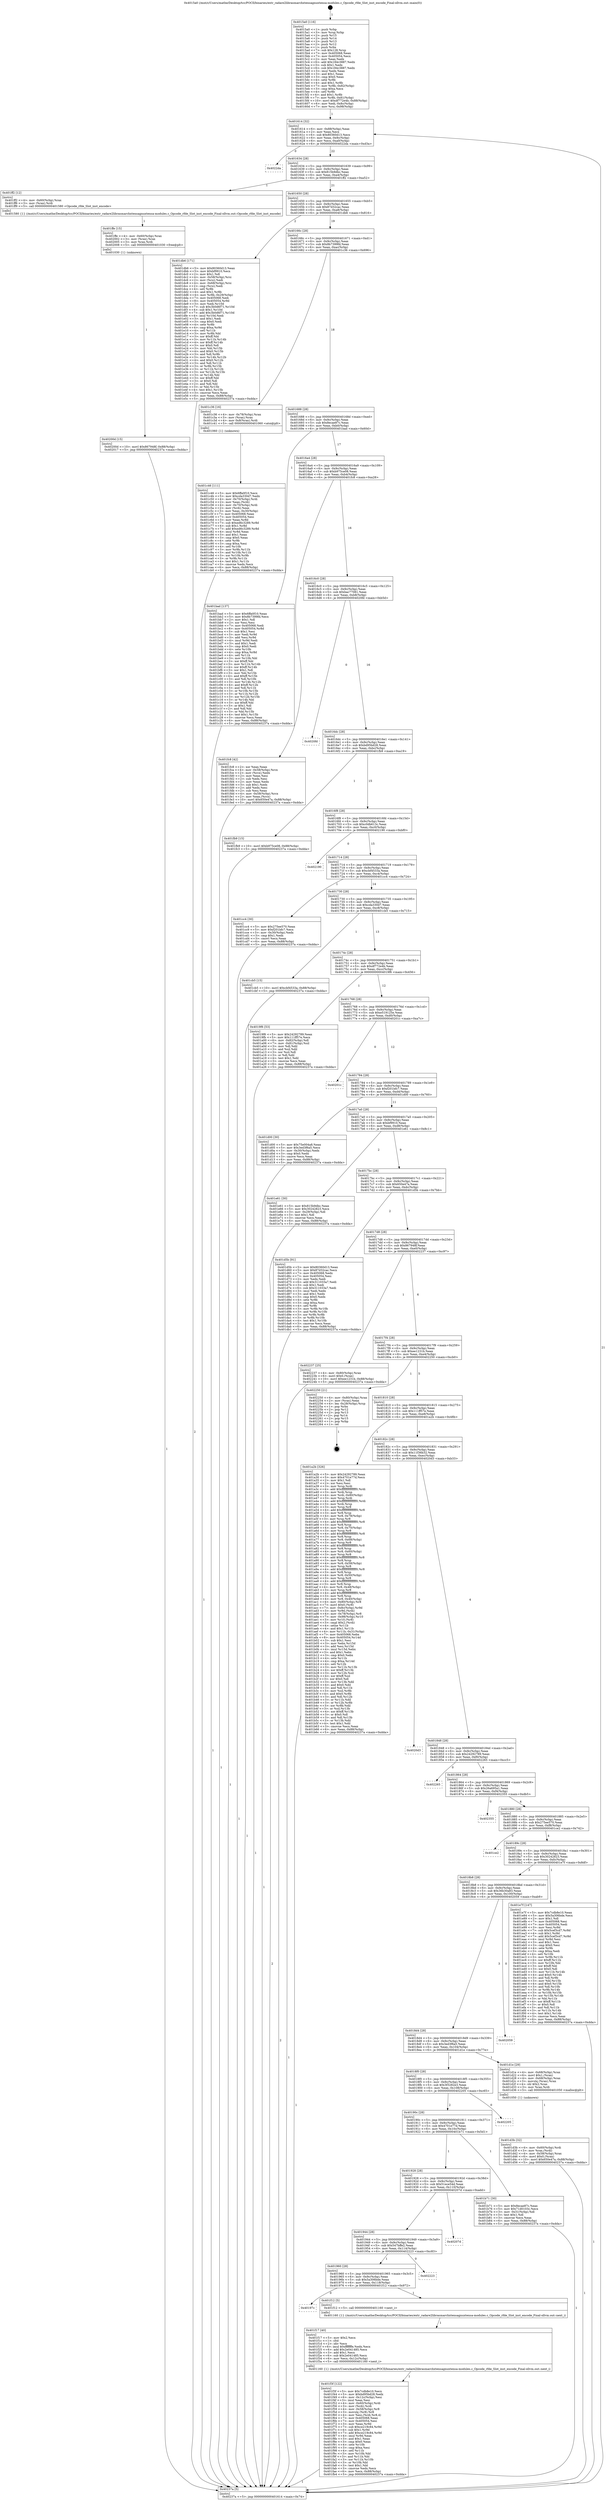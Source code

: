 digraph "0x4015a0" {
  label = "0x4015a0 (/mnt/c/Users/mathe/Desktop/tcc/POCII/binaries/extr_radare2librasmarchxtensagnuxtensa-modules.c_Opcode_rfde_Slot_inst_encode_Final-ollvm.out::main(0))"
  labelloc = "t"
  node[shape=record]

  Entry [label="",width=0.3,height=0.3,shape=circle,fillcolor=black,style=filled]
  "0x401614" [label="{
     0x401614 [32]\l
     | [instrs]\l
     &nbsp;&nbsp;0x401614 \<+6\>: mov -0x88(%rbp),%eax\l
     &nbsp;&nbsp;0x40161a \<+2\>: mov %eax,%ecx\l
     &nbsp;&nbsp;0x40161c \<+6\>: sub $0x80360d13,%ecx\l
     &nbsp;&nbsp;0x401622 \<+6\>: mov %eax,-0x9c(%rbp)\l
     &nbsp;&nbsp;0x401628 \<+6\>: mov %ecx,-0xa0(%rbp)\l
     &nbsp;&nbsp;0x40162e \<+6\>: je 00000000004022da \<main+0xd3a\>\l
  }"]
  "0x4022da" [label="{
     0x4022da\l
  }", style=dashed]
  "0x401634" [label="{
     0x401634 [28]\l
     | [instrs]\l
     &nbsp;&nbsp;0x401634 \<+5\>: jmp 0000000000401639 \<main+0x99\>\l
     &nbsp;&nbsp;0x401639 \<+6\>: mov -0x9c(%rbp),%eax\l
     &nbsp;&nbsp;0x40163f \<+5\>: sub $0x815b9dbc,%eax\l
     &nbsp;&nbsp;0x401644 \<+6\>: mov %eax,-0xa4(%rbp)\l
     &nbsp;&nbsp;0x40164a \<+6\>: je 0000000000401ff2 \<main+0xa52\>\l
  }"]
  Exit [label="",width=0.3,height=0.3,shape=circle,fillcolor=black,style=filled,peripheries=2]
  "0x401ff2" [label="{
     0x401ff2 [12]\l
     | [instrs]\l
     &nbsp;&nbsp;0x401ff2 \<+4\>: mov -0x60(%rbp),%rax\l
     &nbsp;&nbsp;0x401ff6 \<+3\>: mov (%rax),%rdi\l
     &nbsp;&nbsp;0x401ff9 \<+5\>: call 0000000000401580 \<Opcode_rfde_Slot_inst_encode\>\l
     | [calls]\l
     &nbsp;&nbsp;0x401580 \{1\} (/mnt/c/Users/mathe/Desktop/tcc/POCII/binaries/extr_radare2librasmarchxtensagnuxtensa-modules.c_Opcode_rfde_Slot_inst_encode_Final-ollvm.out::Opcode_rfde_Slot_inst_encode)\l
  }"]
  "0x401650" [label="{
     0x401650 [28]\l
     | [instrs]\l
     &nbsp;&nbsp;0x401650 \<+5\>: jmp 0000000000401655 \<main+0xb5\>\l
     &nbsp;&nbsp;0x401655 \<+6\>: mov -0x9c(%rbp),%eax\l
     &nbsp;&nbsp;0x40165b \<+5\>: sub $0x87d32cac,%eax\l
     &nbsp;&nbsp;0x401660 \<+6\>: mov %eax,-0xa8(%rbp)\l
     &nbsp;&nbsp;0x401666 \<+6\>: je 0000000000401db6 \<main+0x816\>\l
  }"]
  "0x40200d" [label="{
     0x40200d [15]\l
     | [instrs]\l
     &nbsp;&nbsp;0x40200d \<+10\>: movl $0x867948f,-0x88(%rbp)\l
     &nbsp;&nbsp;0x402017 \<+5\>: jmp 000000000040237a \<main+0xdda\>\l
  }"]
  "0x401db6" [label="{
     0x401db6 [171]\l
     | [instrs]\l
     &nbsp;&nbsp;0x401db6 \<+5\>: mov $0x80360d13,%eax\l
     &nbsp;&nbsp;0x401dbb \<+5\>: mov $0xbf9910,%ecx\l
     &nbsp;&nbsp;0x401dc0 \<+2\>: mov $0x1,%dl\l
     &nbsp;&nbsp;0x401dc2 \<+4\>: mov -0x58(%rbp),%rsi\l
     &nbsp;&nbsp;0x401dc6 \<+2\>: mov (%rsi),%edi\l
     &nbsp;&nbsp;0x401dc8 \<+4\>: mov -0x68(%rbp),%rsi\l
     &nbsp;&nbsp;0x401dcc \<+2\>: cmp (%rsi),%edi\l
     &nbsp;&nbsp;0x401dce \<+4\>: setl %r8b\l
     &nbsp;&nbsp;0x401dd2 \<+4\>: and $0x1,%r8b\l
     &nbsp;&nbsp;0x401dd6 \<+4\>: mov %r8b,-0x29(%rbp)\l
     &nbsp;&nbsp;0x401dda \<+7\>: mov 0x405068,%edi\l
     &nbsp;&nbsp;0x401de1 \<+8\>: mov 0x405054,%r9d\l
     &nbsp;&nbsp;0x401de9 \<+3\>: mov %edi,%r10d\l
     &nbsp;&nbsp;0x401dec \<+7\>: sub $0x3b0d6f71,%r10d\l
     &nbsp;&nbsp;0x401df3 \<+4\>: sub $0x1,%r10d\l
     &nbsp;&nbsp;0x401df7 \<+7\>: add $0x3b0d6f71,%r10d\l
     &nbsp;&nbsp;0x401dfe \<+4\>: imul %r10d,%edi\l
     &nbsp;&nbsp;0x401e02 \<+3\>: and $0x1,%edi\l
     &nbsp;&nbsp;0x401e05 \<+3\>: cmp $0x0,%edi\l
     &nbsp;&nbsp;0x401e08 \<+4\>: sete %r8b\l
     &nbsp;&nbsp;0x401e0c \<+4\>: cmp $0xa,%r9d\l
     &nbsp;&nbsp;0x401e10 \<+4\>: setl %r11b\l
     &nbsp;&nbsp;0x401e14 \<+3\>: mov %r8b,%bl\l
     &nbsp;&nbsp;0x401e17 \<+3\>: xor $0xff,%bl\l
     &nbsp;&nbsp;0x401e1a \<+3\>: mov %r11b,%r14b\l
     &nbsp;&nbsp;0x401e1d \<+4\>: xor $0xff,%r14b\l
     &nbsp;&nbsp;0x401e21 \<+3\>: xor $0x0,%dl\l
     &nbsp;&nbsp;0x401e24 \<+3\>: mov %bl,%r15b\l
     &nbsp;&nbsp;0x401e27 \<+4\>: and $0x0,%r15b\l
     &nbsp;&nbsp;0x401e2b \<+3\>: and %dl,%r8b\l
     &nbsp;&nbsp;0x401e2e \<+3\>: mov %r14b,%r12b\l
     &nbsp;&nbsp;0x401e31 \<+4\>: and $0x0,%r12b\l
     &nbsp;&nbsp;0x401e35 \<+3\>: and %dl,%r11b\l
     &nbsp;&nbsp;0x401e38 \<+3\>: or %r8b,%r15b\l
     &nbsp;&nbsp;0x401e3b \<+3\>: or %r11b,%r12b\l
     &nbsp;&nbsp;0x401e3e \<+3\>: xor %r12b,%r15b\l
     &nbsp;&nbsp;0x401e41 \<+3\>: or %r14b,%bl\l
     &nbsp;&nbsp;0x401e44 \<+3\>: xor $0xff,%bl\l
     &nbsp;&nbsp;0x401e47 \<+3\>: or $0x0,%dl\l
     &nbsp;&nbsp;0x401e4a \<+2\>: and %dl,%bl\l
     &nbsp;&nbsp;0x401e4c \<+3\>: or %bl,%r15b\l
     &nbsp;&nbsp;0x401e4f \<+4\>: test $0x1,%r15b\l
     &nbsp;&nbsp;0x401e53 \<+3\>: cmovne %ecx,%eax\l
     &nbsp;&nbsp;0x401e56 \<+6\>: mov %eax,-0x88(%rbp)\l
     &nbsp;&nbsp;0x401e5c \<+5\>: jmp 000000000040237a \<main+0xdda\>\l
  }"]
  "0x40166c" [label="{
     0x40166c [28]\l
     | [instrs]\l
     &nbsp;&nbsp;0x40166c \<+5\>: jmp 0000000000401671 \<main+0xd1\>\l
     &nbsp;&nbsp;0x401671 \<+6\>: mov -0x9c(%rbp),%eax\l
     &nbsp;&nbsp;0x401677 \<+5\>: sub $0x8b7399fd,%eax\l
     &nbsp;&nbsp;0x40167c \<+6\>: mov %eax,-0xac(%rbp)\l
     &nbsp;&nbsp;0x401682 \<+6\>: je 0000000000401c36 \<main+0x696\>\l
  }"]
  "0x401ffe" [label="{
     0x401ffe [15]\l
     | [instrs]\l
     &nbsp;&nbsp;0x401ffe \<+4\>: mov -0x60(%rbp),%rax\l
     &nbsp;&nbsp;0x402002 \<+3\>: mov (%rax),%rax\l
     &nbsp;&nbsp;0x402005 \<+3\>: mov %rax,%rdi\l
     &nbsp;&nbsp;0x402008 \<+5\>: call 0000000000401030 \<free@plt\>\l
     | [calls]\l
     &nbsp;&nbsp;0x401030 \{1\} (unknown)\l
  }"]
  "0x401c36" [label="{
     0x401c36 [16]\l
     | [instrs]\l
     &nbsp;&nbsp;0x401c36 \<+4\>: mov -0x78(%rbp),%rax\l
     &nbsp;&nbsp;0x401c3a \<+3\>: mov (%rax),%rax\l
     &nbsp;&nbsp;0x401c3d \<+4\>: mov 0x8(%rax),%rdi\l
     &nbsp;&nbsp;0x401c41 \<+5\>: call 0000000000401060 \<atoi@plt\>\l
     | [calls]\l
     &nbsp;&nbsp;0x401060 \{1\} (unknown)\l
  }"]
  "0x401688" [label="{
     0x401688 [28]\l
     | [instrs]\l
     &nbsp;&nbsp;0x401688 \<+5\>: jmp 000000000040168d \<main+0xed\>\l
     &nbsp;&nbsp;0x40168d \<+6\>: mov -0x9c(%rbp),%eax\l
     &nbsp;&nbsp;0x401693 \<+5\>: sub $0x8ecae87c,%eax\l
     &nbsp;&nbsp;0x401698 \<+6\>: mov %eax,-0xb0(%rbp)\l
     &nbsp;&nbsp;0x40169e \<+6\>: je 0000000000401bad \<main+0x60d\>\l
  }"]
  "0x401f3f" [label="{
     0x401f3f [122]\l
     | [instrs]\l
     &nbsp;&nbsp;0x401f3f \<+5\>: mov $0x7cdb8e10,%ecx\l
     &nbsp;&nbsp;0x401f44 \<+5\>: mov $0xbd95bd28,%edx\l
     &nbsp;&nbsp;0x401f49 \<+6\>: mov -0x12c(%rbp),%esi\l
     &nbsp;&nbsp;0x401f4f \<+3\>: imul %eax,%esi\l
     &nbsp;&nbsp;0x401f52 \<+4\>: mov -0x60(%rbp),%rdi\l
     &nbsp;&nbsp;0x401f56 \<+3\>: mov (%rdi),%rdi\l
     &nbsp;&nbsp;0x401f59 \<+4\>: mov -0x58(%rbp),%r8\l
     &nbsp;&nbsp;0x401f5d \<+3\>: movslq (%r8),%r8\l
     &nbsp;&nbsp;0x401f60 \<+4\>: mov %esi,(%rdi,%r8,4)\l
     &nbsp;&nbsp;0x401f64 \<+7\>: mov 0x405068,%eax\l
     &nbsp;&nbsp;0x401f6b \<+7\>: mov 0x405054,%esi\l
     &nbsp;&nbsp;0x401f72 \<+3\>: mov %eax,%r9d\l
     &nbsp;&nbsp;0x401f75 \<+7\>: sub $0xce219c84,%r9d\l
     &nbsp;&nbsp;0x401f7c \<+4\>: sub $0x1,%r9d\l
     &nbsp;&nbsp;0x401f80 \<+7\>: add $0xce219c84,%r9d\l
     &nbsp;&nbsp;0x401f87 \<+4\>: imul %r9d,%eax\l
     &nbsp;&nbsp;0x401f8b \<+3\>: and $0x1,%eax\l
     &nbsp;&nbsp;0x401f8e \<+3\>: cmp $0x0,%eax\l
     &nbsp;&nbsp;0x401f91 \<+4\>: sete %r10b\l
     &nbsp;&nbsp;0x401f95 \<+3\>: cmp $0xa,%esi\l
     &nbsp;&nbsp;0x401f98 \<+4\>: setl %r11b\l
     &nbsp;&nbsp;0x401f9c \<+3\>: mov %r10b,%bl\l
     &nbsp;&nbsp;0x401f9f \<+3\>: and %r11b,%bl\l
     &nbsp;&nbsp;0x401fa2 \<+3\>: xor %r11b,%r10b\l
     &nbsp;&nbsp;0x401fa5 \<+3\>: or %r10b,%bl\l
     &nbsp;&nbsp;0x401fa8 \<+3\>: test $0x1,%bl\l
     &nbsp;&nbsp;0x401fab \<+3\>: cmovne %edx,%ecx\l
     &nbsp;&nbsp;0x401fae \<+6\>: mov %ecx,-0x88(%rbp)\l
     &nbsp;&nbsp;0x401fb4 \<+5\>: jmp 000000000040237a \<main+0xdda\>\l
  }"]
  "0x401bad" [label="{
     0x401bad [137]\l
     | [instrs]\l
     &nbsp;&nbsp;0x401bad \<+5\>: mov $0x6ffa0f10,%eax\l
     &nbsp;&nbsp;0x401bb2 \<+5\>: mov $0x8b7399fd,%ecx\l
     &nbsp;&nbsp;0x401bb7 \<+2\>: mov $0x1,%dl\l
     &nbsp;&nbsp;0x401bb9 \<+2\>: xor %esi,%esi\l
     &nbsp;&nbsp;0x401bbb \<+7\>: mov 0x405068,%edi\l
     &nbsp;&nbsp;0x401bc2 \<+8\>: mov 0x405054,%r8d\l
     &nbsp;&nbsp;0x401bca \<+3\>: sub $0x1,%esi\l
     &nbsp;&nbsp;0x401bcd \<+3\>: mov %edi,%r9d\l
     &nbsp;&nbsp;0x401bd0 \<+3\>: add %esi,%r9d\l
     &nbsp;&nbsp;0x401bd3 \<+4\>: imul %r9d,%edi\l
     &nbsp;&nbsp;0x401bd7 \<+3\>: and $0x1,%edi\l
     &nbsp;&nbsp;0x401bda \<+3\>: cmp $0x0,%edi\l
     &nbsp;&nbsp;0x401bdd \<+4\>: sete %r10b\l
     &nbsp;&nbsp;0x401be1 \<+4\>: cmp $0xa,%r8d\l
     &nbsp;&nbsp;0x401be5 \<+4\>: setl %r11b\l
     &nbsp;&nbsp;0x401be9 \<+3\>: mov %r10b,%bl\l
     &nbsp;&nbsp;0x401bec \<+3\>: xor $0xff,%bl\l
     &nbsp;&nbsp;0x401bef \<+3\>: mov %r11b,%r14b\l
     &nbsp;&nbsp;0x401bf2 \<+4\>: xor $0xff,%r14b\l
     &nbsp;&nbsp;0x401bf6 \<+3\>: xor $0x1,%dl\l
     &nbsp;&nbsp;0x401bf9 \<+3\>: mov %bl,%r15b\l
     &nbsp;&nbsp;0x401bfc \<+4\>: and $0xff,%r15b\l
     &nbsp;&nbsp;0x401c00 \<+3\>: and %dl,%r10b\l
     &nbsp;&nbsp;0x401c03 \<+3\>: mov %r14b,%r12b\l
     &nbsp;&nbsp;0x401c06 \<+4\>: and $0xff,%r12b\l
     &nbsp;&nbsp;0x401c0a \<+3\>: and %dl,%r11b\l
     &nbsp;&nbsp;0x401c0d \<+3\>: or %r10b,%r15b\l
     &nbsp;&nbsp;0x401c10 \<+3\>: or %r11b,%r12b\l
     &nbsp;&nbsp;0x401c13 \<+3\>: xor %r12b,%r15b\l
     &nbsp;&nbsp;0x401c16 \<+3\>: or %r14b,%bl\l
     &nbsp;&nbsp;0x401c19 \<+3\>: xor $0xff,%bl\l
     &nbsp;&nbsp;0x401c1c \<+3\>: or $0x1,%dl\l
     &nbsp;&nbsp;0x401c1f \<+2\>: and %dl,%bl\l
     &nbsp;&nbsp;0x401c21 \<+3\>: or %bl,%r15b\l
     &nbsp;&nbsp;0x401c24 \<+4\>: test $0x1,%r15b\l
     &nbsp;&nbsp;0x401c28 \<+3\>: cmovne %ecx,%eax\l
     &nbsp;&nbsp;0x401c2b \<+6\>: mov %eax,-0x88(%rbp)\l
     &nbsp;&nbsp;0x401c31 \<+5\>: jmp 000000000040237a \<main+0xdda\>\l
  }"]
  "0x4016a4" [label="{
     0x4016a4 [28]\l
     | [instrs]\l
     &nbsp;&nbsp;0x4016a4 \<+5\>: jmp 00000000004016a9 \<main+0x109\>\l
     &nbsp;&nbsp;0x4016a9 \<+6\>: mov -0x9c(%rbp),%eax\l
     &nbsp;&nbsp;0x4016af \<+5\>: sub $0xb975ce08,%eax\l
     &nbsp;&nbsp;0x4016b4 \<+6\>: mov %eax,-0xb4(%rbp)\l
     &nbsp;&nbsp;0x4016ba \<+6\>: je 0000000000401fc8 \<main+0xa28\>\l
  }"]
  "0x401f17" [label="{
     0x401f17 [40]\l
     | [instrs]\l
     &nbsp;&nbsp;0x401f17 \<+5\>: mov $0x2,%ecx\l
     &nbsp;&nbsp;0x401f1c \<+1\>: cltd\l
     &nbsp;&nbsp;0x401f1d \<+2\>: idiv %ecx\l
     &nbsp;&nbsp;0x401f1f \<+6\>: imul $0xfffffffe,%edx,%ecx\l
     &nbsp;&nbsp;0x401f25 \<+6\>: add $0x2e041485,%ecx\l
     &nbsp;&nbsp;0x401f2b \<+3\>: add $0x1,%ecx\l
     &nbsp;&nbsp;0x401f2e \<+6\>: sub $0x2e041485,%ecx\l
     &nbsp;&nbsp;0x401f34 \<+6\>: mov %ecx,-0x12c(%rbp)\l
     &nbsp;&nbsp;0x401f3a \<+5\>: call 0000000000401160 \<next_i\>\l
     | [calls]\l
     &nbsp;&nbsp;0x401160 \{1\} (/mnt/c/Users/mathe/Desktop/tcc/POCII/binaries/extr_radare2librasmarchxtensagnuxtensa-modules.c_Opcode_rfde_Slot_inst_encode_Final-ollvm.out::next_i)\l
  }"]
  "0x401fc8" [label="{
     0x401fc8 [42]\l
     | [instrs]\l
     &nbsp;&nbsp;0x401fc8 \<+2\>: xor %eax,%eax\l
     &nbsp;&nbsp;0x401fca \<+4\>: mov -0x58(%rbp),%rcx\l
     &nbsp;&nbsp;0x401fce \<+2\>: mov (%rcx),%edx\l
     &nbsp;&nbsp;0x401fd0 \<+2\>: mov %eax,%esi\l
     &nbsp;&nbsp;0x401fd2 \<+2\>: sub %edx,%esi\l
     &nbsp;&nbsp;0x401fd4 \<+2\>: mov %eax,%edx\l
     &nbsp;&nbsp;0x401fd6 \<+3\>: sub $0x1,%edx\l
     &nbsp;&nbsp;0x401fd9 \<+2\>: add %edx,%esi\l
     &nbsp;&nbsp;0x401fdb \<+2\>: sub %esi,%eax\l
     &nbsp;&nbsp;0x401fdd \<+4\>: mov -0x58(%rbp),%rcx\l
     &nbsp;&nbsp;0x401fe1 \<+2\>: mov %eax,(%rcx)\l
     &nbsp;&nbsp;0x401fe3 \<+10\>: movl $0x650e47a,-0x88(%rbp)\l
     &nbsp;&nbsp;0x401fed \<+5\>: jmp 000000000040237a \<main+0xdda\>\l
  }"]
  "0x4016c0" [label="{
     0x4016c0 [28]\l
     | [instrs]\l
     &nbsp;&nbsp;0x4016c0 \<+5\>: jmp 00000000004016c5 \<main+0x125\>\l
     &nbsp;&nbsp;0x4016c5 \<+6\>: mov -0x9c(%rbp),%eax\l
     &nbsp;&nbsp;0x4016cb \<+5\>: sub $0xbac77081,%eax\l
     &nbsp;&nbsp;0x4016d0 \<+6\>: mov %eax,-0xb8(%rbp)\l
     &nbsp;&nbsp;0x4016d6 \<+6\>: je 00000000004020fd \<main+0xb5d\>\l
  }"]
  "0x40197c" [label="{
     0x40197c\l
  }", style=dashed]
  "0x4020fd" [label="{
     0x4020fd\l
  }", style=dashed]
  "0x4016dc" [label="{
     0x4016dc [28]\l
     | [instrs]\l
     &nbsp;&nbsp;0x4016dc \<+5\>: jmp 00000000004016e1 \<main+0x141\>\l
     &nbsp;&nbsp;0x4016e1 \<+6\>: mov -0x9c(%rbp),%eax\l
     &nbsp;&nbsp;0x4016e7 \<+5\>: sub $0xbd95bd28,%eax\l
     &nbsp;&nbsp;0x4016ec \<+6\>: mov %eax,-0xbc(%rbp)\l
     &nbsp;&nbsp;0x4016f2 \<+6\>: je 0000000000401fb9 \<main+0xa19\>\l
  }"]
  "0x401f12" [label="{
     0x401f12 [5]\l
     | [instrs]\l
     &nbsp;&nbsp;0x401f12 \<+5\>: call 0000000000401160 \<next_i\>\l
     | [calls]\l
     &nbsp;&nbsp;0x401160 \{1\} (/mnt/c/Users/mathe/Desktop/tcc/POCII/binaries/extr_radare2librasmarchxtensagnuxtensa-modules.c_Opcode_rfde_Slot_inst_encode_Final-ollvm.out::next_i)\l
  }"]
  "0x401fb9" [label="{
     0x401fb9 [15]\l
     | [instrs]\l
     &nbsp;&nbsp;0x401fb9 \<+10\>: movl $0xb975ce08,-0x88(%rbp)\l
     &nbsp;&nbsp;0x401fc3 \<+5\>: jmp 000000000040237a \<main+0xdda\>\l
  }"]
  "0x4016f8" [label="{
     0x4016f8 [28]\l
     | [instrs]\l
     &nbsp;&nbsp;0x4016f8 \<+5\>: jmp 00000000004016fd \<main+0x15d\>\l
     &nbsp;&nbsp;0x4016fd \<+6\>: mov -0x9c(%rbp),%eax\l
     &nbsp;&nbsp;0x401703 \<+5\>: sub $0xc0db613c,%eax\l
     &nbsp;&nbsp;0x401708 \<+6\>: mov %eax,-0xc0(%rbp)\l
     &nbsp;&nbsp;0x40170e \<+6\>: je 0000000000402190 \<main+0xbf0\>\l
  }"]
  "0x401960" [label="{
     0x401960 [28]\l
     | [instrs]\l
     &nbsp;&nbsp;0x401960 \<+5\>: jmp 0000000000401965 \<main+0x3c5\>\l
     &nbsp;&nbsp;0x401965 \<+6\>: mov -0x9c(%rbp),%eax\l
     &nbsp;&nbsp;0x40196b \<+5\>: sub $0x5a306bde,%eax\l
     &nbsp;&nbsp;0x401970 \<+6\>: mov %eax,-0x118(%rbp)\l
     &nbsp;&nbsp;0x401976 \<+6\>: je 0000000000401f12 \<main+0x972\>\l
  }"]
  "0x402190" [label="{
     0x402190\l
  }", style=dashed]
  "0x401714" [label="{
     0x401714 [28]\l
     | [instrs]\l
     &nbsp;&nbsp;0x401714 \<+5\>: jmp 0000000000401719 \<main+0x179\>\l
     &nbsp;&nbsp;0x401719 \<+6\>: mov -0x9c(%rbp),%eax\l
     &nbsp;&nbsp;0x40171f \<+5\>: sub $0xcbf4533a,%eax\l
     &nbsp;&nbsp;0x401724 \<+6\>: mov %eax,-0xc4(%rbp)\l
     &nbsp;&nbsp;0x40172a \<+6\>: je 0000000000401cc4 \<main+0x724\>\l
  }"]
  "0x402223" [label="{
     0x402223\l
  }", style=dashed]
  "0x401cc4" [label="{
     0x401cc4 [30]\l
     | [instrs]\l
     &nbsp;&nbsp;0x401cc4 \<+5\>: mov $0x275ee570,%eax\l
     &nbsp;&nbsp;0x401cc9 \<+5\>: mov $0xf201bfc7,%ecx\l
     &nbsp;&nbsp;0x401cce \<+3\>: mov -0x30(%rbp),%edx\l
     &nbsp;&nbsp;0x401cd1 \<+3\>: cmp $0x1,%edx\l
     &nbsp;&nbsp;0x401cd4 \<+3\>: cmovl %ecx,%eax\l
     &nbsp;&nbsp;0x401cd7 \<+6\>: mov %eax,-0x88(%rbp)\l
     &nbsp;&nbsp;0x401cdd \<+5\>: jmp 000000000040237a \<main+0xdda\>\l
  }"]
  "0x401730" [label="{
     0x401730 [28]\l
     | [instrs]\l
     &nbsp;&nbsp;0x401730 \<+5\>: jmp 0000000000401735 \<main+0x195\>\l
     &nbsp;&nbsp;0x401735 \<+6\>: mov -0x9c(%rbp),%eax\l
     &nbsp;&nbsp;0x40173b \<+5\>: sub $0xcda330d7,%eax\l
     &nbsp;&nbsp;0x401740 \<+6\>: mov %eax,-0xc8(%rbp)\l
     &nbsp;&nbsp;0x401746 \<+6\>: je 0000000000401cb5 \<main+0x715\>\l
  }"]
  "0x401944" [label="{
     0x401944 [28]\l
     | [instrs]\l
     &nbsp;&nbsp;0x401944 \<+5\>: jmp 0000000000401949 \<main+0x3a9\>\l
     &nbsp;&nbsp;0x401949 \<+6\>: mov -0x9c(%rbp),%eax\l
     &nbsp;&nbsp;0x40194f \<+5\>: sub $0x547bffe2,%eax\l
     &nbsp;&nbsp;0x401954 \<+6\>: mov %eax,-0x114(%rbp)\l
     &nbsp;&nbsp;0x40195a \<+6\>: je 0000000000402223 \<main+0xc83\>\l
  }"]
  "0x401cb5" [label="{
     0x401cb5 [15]\l
     | [instrs]\l
     &nbsp;&nbsp;0x401cb5 \<+10\>: movl $0xcbf4533a,-0x88(%rbp)\l
     &nbsp;&nbsp;0x401cbf \<+5\>: jmp 000000000040237a \<main+0xdda\>\l
  }"]
  "0x40174c" [label="{
     0x40174c [28]\l
     | [instrs]\l
     &nbsp;&nbsp;0x40174c \<+5\>: jmp 0000000000401751 \<main+0x1b1\>\l
     &nbsp;&nbsp;0x401751 \<+6\>: mov -0x9c(%rbp),%eax\l
     &nbsp;&nbsp;0x401757 \<+5\>: sub $0xdf772e4b,%eax\l
     &nbsp;&nbsp;0x40175c \<+6\>: mov %eax,-0xcc(%rbp)\l
     &nbsp;&nbsp;0x401762 \<+6\>: je 00000000004019f6 \<main+0x456\>\l
  }"]
  "0x40207d" [label="{
     0x40207d\l
  }", style=dashed]
  "0x4019f6" [label="{
     0x4019f6 [53]\l
     | [instrs]\l
     &nbsp;&nbsp;0x4019f6 \<+5\>: mov $0x24292789,%eax\l
     &nbsp;&nbsp;0x4019fb \<+5\>: mov $0x111ff57e,%ecx\l
     &nbsp;&nbsp;0x401a00 \<+6\>: mov -0x82(%rbp),%dl\l
     &nbsp;&nbsp;0x401a06 \<+7\>: mov -0x81(%rbp),%sil\l
     &nbsp;&nbsp;0x401a0d \<+3\>: mov %dl,%dil\l
     &nbsp;&nbsp;0x401a10 \<+3\>: and %sil,%dil\l
     &nbsp;&nbsp;0x401a13 \<+3\>: xor %sil,%dl\l
     &nbsp;&nbsp;0x401a16 \<+3\>: or %dl,%dil\l
     &nbsp;&nbsp;0x401a19 \<+4\>: test $0x1,%dil\l
     &nbsp;&nbsp;0x401a1d \<+3\>: cmovne %ecx,%eax\l
     &nbsp;&nbsp;0x401a20 \<+6\>: mov %eax,-0x88(%rbp)\l
     &nbsp;&nbsp;0x401a26 \<+5\>: jmp 000000000040237a \<main+0xdda\>\l
  }"]
  "0x401768" [label="{
     0x401768 [28]\l
     | [instrs]\l
     &nbsp;&nbsp;0x401768 \<+5\>: jmp 000000000040176d \<main+0x1cd\>\l
     &nbsp;&nbsp;0x40176d \<+6\>: mov -0x9c(%rbp),%eax\l
     &nbsp;&nbsp;0x401773 \<+5\>: sub $0xe519125e,%eax\l
     &nbsp;&nbsp;0x401778 \<+6\>: mov %eax,-0xd0(%rbp)\l
     &nbsp;&nbsp;0x40177e \<+6\>: je 000000000040201c \<main+0xa7c\>\l
  }"]
  "0x40237a" [label="{
     0x40237a [5]\l
     | [instrs]\l
     &nbsp;&nbsp;0x40237a \<+5\>: jmp 0000000000401614 \<main+0x74\>\l
  }"]
  "0x4015a0" [label="{
     0x4015a0 [116]\l
     | [instrs]\l
     &nbsp;&nbsp;0x4015a0 \<+1\>: push %rbp\l
     &nbsp;&nbsp;0x4015a1 \<+3\>: mov %rsp,%rbp\l
     &nbsp;&nbsp;0x4015a4 \<+2\>: push %r15\l
     &nbsp;&nbsp;0x4015a6 \<+2\>: push %r14\l
     &nbsp;&nbsp;0x4015a8 \<+2\>: push %r13\l
     &nbsp;&nbsp;0x4015aa \<+2\>: push %r12\l
     &nbsp;&nbsp;0x4015ac \<+1\>: push %rbx\l
     &nbsp;&nbsp;0x4015ad \<+7\>: sub $0x128,%rsp\l
     &nbsp;&nbsp;0x4015b4 \<+7\>: mov 0x405068,%eax\l
     &nbsp;&nbsp;0x4015bb \<+7\>: mov 0x405054,%ecx\l
     &nbsp;&nbsp;0x4015c2 \<+2\>: mov %eax,%edx\l
     &nbsp;&nbsp;0x4015c4 \<+6\>: add $0x184c3887,%edx\l
     &nbsp;&nbsp;0x4015ca \<+3\>: sub $0x1,%edx\l
     &nbsp;&nbsp;0x4015cd \<+6\>: sub $0x184c3887,%edx\l
     &nbsp;&nbsp;0x4015d3 \<+3\>: imul %edx,%eax\l
     &nbsp;&nbsp;0x4015d6 \<+3\>: and $0x1,%eax\l
     &nbsp;&nbsp;0x4015d9 \<+3\>: cmp $0x0,%eax\l
     &nbsp;&nbsp;0x4015dc \<+4\>: sete %r8b\l
     &nbsp;&nbsp;0x4015e0 \<+4\>: and $0x1,%r8b\l
     &nbsp;&nbsp;0x4015e4 \<+7\>: mov %r8b,-0x82(%rbp)\l
     &nbsp;&nbsp;0x4015eb \<+3\>: cmp $0xa,%ecx\l
     &nbsp;&nbsp;0x4015ee \<+4\>: setl %r8b\l
     &nbsp;&nbsp;0x4015f2 \<+4\>: and $0x1,%r8b\l
     &nbsp;&nbsp;0x4015f6 \<+7\>: mov %r8b,-0x81(%rbp)\l
     &nbsp;&nbsp;0x4015fd \<+10\>: movl $0xdf772e4b,-0x88(%rbp)\l
     &nbsp;&nbsp;0x401607 \<+6\>: mov %edi,-0x8c(%rbp)\l
     &nbsp;&nbsp;0x40160d \<+7\>: mov %rsi,-0x98(%rbp)\l
  }"]
  "0x401d3b" [label="{
     0x401d3b [32]\l
     | [instrs]\l
     &nbsp;&nbsp;0x401d3b \<+4\>: mov -0x60(%rbp),%rdi\l
     &nbsp;&nbsp;0x401d3f \<+3\>: mov %rax,(%rdi)\l
     &nbsp;&nbsp;0x401d42 \<+4\>: mov -0x58(%rbp),%rax\l
     &nbsp;&nbsp;0x401d46 \<+6\>: movl $0x0,(%rax)\l
     &nbsp;&nbsp;0x401d4c \<+10\>: movl $0x650e47a,-0x88(%rbp)\l
     &nbsp;&nbsp;0x401d56 \<+5\>: jmp 000000000040237a \<main+0xdda\>\l
  }"]
  "0x40201c" [label="{
     0x40201c\l
  }", style=dashed]
  "0x401784" [label="{
     0x401784 [28]\l
     | [instrs]\l
     &nbsp;&nbsp;0x401784 \<+5\>: jmp 0000000000401789 \<main+0x1e9\>\l
     &nbsp;&nbsp;0x401789 \<+6\>: mov -0x9c(%rbp),%eax\l
     &nbsp;&nbsp;0x40178f \<+5\>: sub $0xf201bfc7,%eax\l
     &nbsp;&nbsp;0x401794 \<+6\>: mov %eax,-0xd4(%rbp)\l
     &nbsp;&nbsp;0x40179a \<+6\>: je 0000000000401d00 \<main+0x760\>\l
  }"]
  "0x401c46" [label="{
     0x401c46 [111]\l
     | [instrs]\l
     &nbsp;&nbsp;0x401c46 \<+5\>: mov $0x6ffa0f10,%ecx\l
     &nbsp;&nbsp;0x401c4b \<+5\>: mov $0xcda330d7,%edx\l
     &nbsp;&nbsp;0x401c50 \<+4\>: mov -0x70(%rbp),%rdi\l
     &nbsp;&nbsp;0x401c54 \<+2\>: mov %eax,(%rdi)\l
     &nbsp;&nbsp;0x401c56 \<+4\>: mov -0x70(%rbp),%rdi\l
     &nbsp;&nbsp;0x401c5a \<+2\>: mov (%rdi),%eax\l
     &nbsp;&nbsp;0x401c5c \<+3\>: mov %eax,-0x30(%rbp)\l
     &nbsp;&nbsp;0x401c5f \<+7\>: mov 0x405068,%eax\l
     &nbsp;&nbsp;0x401c66 \<+7\>: mov 0x405054,%esi\l
     &nbsp;&nbsp;0x401c6d \<+3\>: mov %eax,%r8d\l
     &nbsp;&nbsp;0x401c70 \<+7\>: sub $0xed6c3289,%r8d\l
     &nbsp;&nbsp;0x401c77 \<+4\>: sub $0x1,%r8d\l
     &nbsp;&nbsp;0x401c7b \<+7\>: add $0xed6c3289,%r8d\l
     &nbsp;&nbsp;0x401c82 \<+4\>: imul %r8d,%eax\l
     &nbsp;&nbsp;0x401c86 \<+3\>: and $0x1,%eax\l
     &nbsp;&nbsp;0x401c89 \<+3\>: cmp $0x0,%eax\l
     &nbsp;&nbsp;0x401c8c \<+4\>: sete %r9b\l
     &nbsp;&nbsp;0x401c90 \<+3\>: cmp $0xa,%esi\l
     &nbsp;&nbsp;0x401c93 \<+4\>: setl %r10b\l
     &nbsp;&nbsp;0x401c97 \<+3\>: mov %r9b,%r11b\l
     &nbsp;&nbsp;0x401c9a \<+3\>: and %r10b,%r11b\l
     &nbsp;&nbsp;0x401c9d \<+3\>: xor %r10b,%r9b\l
     &nbsp;&nbsp;0x401ca0 \<+3\>: or %r9b,%r11b\l
     &nbsp;&nbsp;0x401ca3 \<+4\>: test $0x1,%r11b\l
     &nbsp;&nbsp;0x401ca7 \<+3\>: cmovne %edx,%ecx\l
     &nbsp;&nbsp;0x401caa \<+6\>: mov %ecx,-0x88(%rbp)\l
     &nbsp;&nbsp;0x401cb0 \<+5\>: jmp 000000000040237a \<main+0xdda\>\l
  }"]
  "0x401d00" [label="{
     0x401d00 [30]\l
     | [instrs]\l
     &nbsp;&nbsp;0x401d00 \<+5\>: mov $0x75e004a8,%eax\l
     &nbsp;&nbsp;0x401d05 \<+5\>: mov $0x3ed3f6a5,%ecx\l
     &nbsp;&nbsp;0x401d0a \<+3\>: mov -0x30(%rbp),%edx\l
     &nbsp;&nbsp;0x401d0d \<+3\>: cmp $0x0,%edx\l
     &nbsp;&nbsp;0x401d10 \<+3\>: cmove %ecx,%eax\l
     &nbsp;&nbsp;0x401d13 \<+6\>: mov %eax,-0x88(%rbp)\l
     &nbsp;&nbsp;0x401d19 \<+5\>: jmp 000000000040237a \<main+0xdda\>\l
  }"]
  "0x4017a0" [label="{
     0x4017a0 [28]\l
     | [instrs]\l
     &nbsp;&nbsp;0x4017a0 \<+5\>: jmp 00000000004017a5 \<main+0x205\>\l
     &nbsp;&nbsp;0x4017a5 \<+6\>: mov -0x9c(%rbp),%eax\l
     &nbsp;&nbsp;0x4017ab \<+5\>: sub $0xbf9910,%eax\l
     &nbsp;&nbsp;0x4017b0 \<+6\>: mov %eax,-0xd8(%rbp)\l
     &nbsp;&nbsp;0x4017b6 \<+6\>: je 0000000000401e61 \<main+0x8c1\>\l
  }"]
  "0x401928" [label="{
     0x401928 [28]\l
     | [instrs]\l
     &nbsp;&nbsp;0x401928 \<+5\>: jmp 000000000040192d \<main+0x38d\>\l
     &nbsp;&nbsp;0x40192d \<+6\>: mov -0x9c(%rbp),%eax\l
     &nbsp;&nbsp;0x401933 \<+5\>: sub $0x51ece54d,%eax\l
     &nbsp;&nbsp;0x401938 \<+6\>: mov %eax,-0x110(%rbp)\l
     &nbsp;&nbsp;0x40193e \<+6\>: je 000000000040207d \<main+0xadd\>\l
  }"]
  "0x401e61" [label="{
     0x401e61 [30]\l
     | [instrs]\l
     &nbsp;&nbsp;0x401e61 \<+5\>: mov $0x815b9dbc,%eax\l
     &nbsp;&nbsp;0x401e66 \<+5\>: mov $0x30242823,%ecx\l
     &nbsp;&nbsp;0x401e6b \<+3\>: mov -0x29(%rbp),%dl\l
     &nbsp;&nbsp;0x401e6e \<+3\>: test $0x1,%dl\l
     &nbsp;&nbsp;0x401e71 \<+3\>: cmovne %ecx,%eax\l
     &nbsp;&nbsp;0x401e74 \<+6\>: mov %eax,-0x88(%rbp)\l
     &nbsp;&nbsp;0x401e7a \<+5\>: jmp 000000000040237a \<main+0xdda\>\l
  }"]
  "0x4017bc" [label="{
     0x4017bc [28]\l
     | [instrs]\l
     &nbsp;&nbsp;0x4017bc \<+5\>: jmp 00000000004017c1 \<main+0x221\>\l
     &nbsp;&nbsp;0x4017c1 \<+6\>: mov -0x9c(%rbp),%eax\l
     &nbsp;&nbsp;0x4017c7 \<+5\>: sub $0x650e47a,%eax\l
     &nbsp;&nbsp;0x4017cc \<+6\>: mov %eax,-0xdc(%rbp)\l
     &nbsp;&nbsp;0x4017d2 \<+6\>: je 0000000000401d5b \<main+0x7bb\>\l
  }"]
  "0x401b71" [label="{
     0x401b71 [30]\l
     | [instrs]\l
     &nbsp;&nbsp;0x401b71 \<+5\>: mov $0x8ecae87c,%eax\l
     &nbsp;&nbsp;0x401b76 \<+5\>: mov $0x71d0103c,%ecx\l
     &nbsp;&nbsp;0x401b7b \<+3\>: mov -0x31(%rbp),%dl\l
     &nbsp;&nbsp;0x401b7e \<+3\>: test $0x1,%dl\l
     &nbsp;&nbsp;0x401b81 \<+3\>: cmovne %ecx,%eax\l
     &nbsp;&nbsp;0x401b84 \<+6\>: mov %eax,-0x88(%rbp)\l
     &nbsp;&nbsp;0x401b8a \<+5\>: jmp 000000000040237a \<main+0xdda\>\l
  }"]
  "0x401d5b" [label="{
     0x401d5b [91]\l
     | [instrs]\l
     &nbsp;&nbsp;0x401d5b \<+5\>: mov $0x80360d13,%eax\l
     &nbsp;&nbsp;0x401d60 \<+5\>: mov $0x87d32cac,%ecx\l
     &nbsp;&nbsp;0x401d65 \<+7\>: mov 0x405068,%edx\l
     &nbsp;&nbsp;0x401d6c \<+7\>: mov 0x405054,%esi\l
     &nbsp;&nbsp;0x401d73 \<+2\>: mov %edx,%edi\l
     &nbsp;&nbsp;0x401d75 \<+6\>: add $0x311033a7,%edi\l
     &nbsp;&nbsp;0x401d7b \<+3\>: sub $0x1,%edi\l
     &nbsp;&nbsp;0x401d7e \<+6\>: sub $0x311033a7,%edi\l
     &nbsp;&nbsp;0x401d84 \<+3\>: imul %edi,%edx\l
     &nbsp;&nbsp;0x401d87 \<+3\>: and $0x1,%edx\l
     &nbsp;&nbsp;0x401d8a \<+3\>: cmp $0x0,%edx\l
     &nbsp;&nbsp;0x401d8d \<+4\>: sete %r8b\l
     &nbsp;&nbsp;0x401d91 \<+3\>: cmp $0xa,%esi\l
     &nbsp;&nbsp;0x401d94 \<+4\>: setl %r9b\l
     &nbsp;&nbsp;0x401d98 \<+3\>: mov %r8b,%r10b\l
     &nbsp;&nbsp;0x401d9b \<+3\>: and %r9b,%r10b\l
     &nbsp;&nbsp;0x401d9e \<+3\>: xor %r9b,%r8b\l
     &nbsp;&nbsp;0x401da1 \<+3\>: or %r8b,%r10b\l
     &nbsp;&nbsp;0x401da4 \<+4\>: test $0x1,%r10b\l
     &nbsp;&nbsp;0x401da8 \<+3\>: cmovne %ecx,%eax\l
     &nbsp;&nbsp;0x401dab \<+6\>: mov %eax,-0x88(%rbp)\l
     &nbsp;&nbsp;0x401db1 \<+5\>: jmp 000000000040237a \<main+0xdda\>\l
  }"]
  "0x4017d8" [label="{
     0x4017d8 [28]\l
     | [instrs]\l
     &nbsp;&nbsp;0x4017d8 \<+5\>: jmp 00000000004017dd \<main+0x23d\>\l
     &nbsp;&nbsp;0x4017dd \<+6\>: mov -0x9c(%rbp),%eax\l
     &nbsp;&nbsp;0x4017e3 \<+5\>: sub $0x867948f,%eax\l
     &nbsp;&nbsp;0x4017e8 \<+6\>: mov %eax,-0xe0(%rbp)\l
     &nbsp;&nbsp;0x4017ee \<+6\>: je 0000000000402237 \<main+0xc97\>\l
  }"]
  "0x40190c" [label="{
     0x40190c [28]\l
     | [instrs]\l
     &nbsp;&nbsp;0x40190c \<+5\>: jmp 0000000000401911 \<main+0x371\>\l
     &nbsp;&nbsp;0x401911 \<+6\>: mov -0x9c(%rbp),%eax\l
     &nbsp;&nbsp;0x401917 \<+5\>: sub $0x4701e77d,%eax\l
     &nbsp;&nbsp;0x40191c \<+6\>: mov %eax,-0x10c(%rbp)\l
     &nbsp;&nbsp;0x401922 \<+6\>: je 0000000000401b71 \<main+0x5d1\>\l
  }"]
  "0x402237" [label="{
     0x402237 [25]\l
     | [instrs]\l
     &nbsp;&nbsp;0x402237 \<+4\>: mov -0x80(%rbp),%rax\l
     &nbsp;&nbsp;0x40223b \<+6\>: movl $0x0,(%rax)\l
     &nbsp;&nbsp;0x402241 \<+10\>: movl $0xee1231b,-0x88(%rbp)\l
     &nbsp;&nbsp;0x40224b \<+5\>: jmp 000000000040237a \<main+0xdda\>\l
  }"]
  "0x4017f4" [label="{
     0x4017f4 [28]\l
     | [instrs]\l
     &nbsp;&nbsp;0x4017f4 \<+5\>: jmp 00000000004017f9 \<main+0x259\>\l
     &nbsp;&nbsp;0x4017f9 \<+6\>: mov -0x9c(%rbp),%eax\l
     &nbsp;&nbsp;0x4017ff \<+5\>: sub $0xee1231b,%eax\l
     &nbsp;&nbsp;0x401804 \<+6\>: mov %eax,-0xe4(%rbp)\l
     &nbsp;&nbsp;0x40180a \<+6\>: je 0000000000402250 \<main+0xcb0\>\l
  }"]
  "0x402205" [label="{
     0x402205\l
  }", style=dashed]
  "0x402250" [label="{
     0x402250 [21]\l
     | [instrs]\l
     &nbsp;&nbsp;0x402250 \<+4\>: mov -0x80(%rbp),%rax\l
     &nbsp;&nbsp;0x402254 \<+2\>: mov (%rax),%eax\l
     &nbsp;&nbsp;0x402256 \<+4\>: lea -0x28(%rbp),%rsp\l
     &nbsp;&nbsp;0x40225a \<+1\>: pop %rbx\l
     &nbsp;&nbsp;0x40225b \<+2\>: pop %r12\l
     &nbsp;&nbsp;0x40225d \<+2\>: pop %r13\l
     &nbsp;&nbsp;0x40225f \<+2\>: pop %r14\l
     &nbsp;&nbsp;0x402261 \<+2\>: pop %r15\l
     &nbsp;&nbsp;0x402263 \<+1\>: pop %rbp\l
     &nbsp;&nbsp;0x402264 \<+1\>: ret\l
  }"]
  "0x401810" [label="{
     0x401810 [28]\l
     | [instrs]\l
     &nbsp;&nbsp;0x401810 \<+5\>: jmp 0000000000401815 \<main+0x275\>\l
     &nbsp;&nbsp;0x401815 \<+6\>: mov -0x9c(%rbp),%eax\l
     &nbsp;&nbsp;0x40181b \<+5\>: sub $0x111ff57e,%eax\l
     &nbsp;&nbsp;0x401820 \<+6\>: mov %eax,-0xe8(%rbp)\l
     &nbsp;&nbsp;0x401826 \<+6\>: je 0000000000401a2b \<main+0x48b\>\l
  }"]
  "0x4018f0" [label="{
     0x4018f0 [28]\l
     | [instrs]\l
     &nbsp;&nbsp;0x4018f0 \<+5\>: jmp 00000000004018f5 \<main+0x355\>\l
     &nbsp;&nbsp;0x4018f5 \<+6\>: mov -0x9c(%rbp),%eax\l
     &nbsp;&nbsp;0x4018fb \<+5\>: sub $0x3f3282e3,%eax\l
     &nbsp;&nbsp;0x401900 \<+6\>: mov %eax,-0x108(%rbp)\l
     &nbsp;&nbsp;0x401906 \<+6\>: je 0000000000402205 \<main+0xc65\>\l
  }"]
  "0x401a2b" [label="{
     0x401a2b [326]\l
     | [instrs]\l
     &nbsp;&nbsp;0x401a2b \<+5\>: mov $0x24292789,%eax\l
     &nbsp;&nbsp;0x401a30 \<+5\>: mov $0x4701e77d,%ecx\l
     &nbsp;&nbsp;0x401a35 \<+2\>: mov $0x1,%dl\l
     &nbsp;&nbsp;0x401a37 \<+2\>: xor %esi,%esi\l
     &nbsp;&nbsp;0x401a39 \<+3\>: mov %rsp,%rdi\l
     &nbsp;&nbsp;0x401a3c \<+4\>: add $0xfffffffffffffff0,%rdi\l
     &nbsp;&nbsp;0x401a40 \<+3\>: mov %rdi,%rsp\l
     &nbsp;&nbsp;0x401a43 \<+4\>: mov %rdi,-0x80(%rbp)\l
     &nbsp;&nbsp;0x401a47 \<+3\>: mov %rsp,%rdi\l
     &nbsp;&nbsp;0x401a4a \<+4\>: add $0xfffffffffffffff0,%rdi\l
     &nbsp;&nbsp;0x401a4e \<+3\>: mov %rdi,%rsp\l
     &nbsp;&nbsp;0x401a51 \<+3\>: mov %rsp,%r8\l
     &nbsp;&nbsp;0x401a54 \<+4\>: add $0xfffffffffffffff0,%r8\l
     &nbsp;&nbsp;0x401a58 \<+3\>: mov %r8,%rsp\l
     &nbsp;&nbsp;0x401a5b \<+4\>: mov %r8,-0x78(%rbp)\l
     &nbsp;&nbsp;0x401a5f \<+3\>: mov %rsp,%r8\l
     &nbsp;&nbsp;0x401a62 \<+4\>: add $0xfffffffffffffff0,%r8\l
     &nbsp;&nbsp;0x401a66 \<+3\>: mov %r8,%rsp\l
     &nbsp;&nbsp;0x401a69 \<+4\>: mov %r8,-0x70(%rbp)\l
     &nbsp;&nbsp;0x401a6d \<+3\>: mov %rsp,%r8\l
     &nbsp;&nbsp;0x401a70 \<+4\>: add $0xfffffffffffffff0,%r8\l
     &nbsp;&nbsp;0x401a74 \<+3\>: mov %r8,%rsp\l
     &nbsp;&nbsp;0x401a77 \<+4\>: mov %r8,-0x68(%rbp)\l
     &nbsp;&nbsp;0x401a7b \<+3\>: mov %rsp,%r8\l
     &nbsp;&nbsp;0x401a7e \<+4\>: add $0xfffffffffffffff0,%r8\l
     &nbsp;&nbsp;0x401a82 \<+3\>: mov %r8,%rsp\l
     &nbsp;&nbsp;0x401a85 \<+4\>: mov %r8,-0x60(%rbp)\l
     &nbsp;&nbsp;0x401a89 \<+3\>: mov %rsp,%r8\l
     &nbsp;&nbsp;0x401a8c \<+4\>: add $0xfffffffffffffff0,%r8\l
     &nbsp;&nbsp;0x401a90 \<+3\>: mov %r8,%rsp\l
     &nbsp;&nbsp;0x401a93 \<+4\>: mov %r8,-0x58(%rbp)\l
     &nbsp;&nbsp;0x401a97 \<+3\>: mov %rsp,%r8\l
     &nbsp;&nbsp;0x401a9a \<+4\>: add $0xfffffffffffffff0,%r8\l
     &nbsp;&nbsp;0x401a9e \<+3\>: mov %r8,%rsp\l
     &nbsp;&nbsp;0x401aa1 \<+4\>: mov %r8,-0x50(%rbp)\l
     &nbsp;&nbsp;0x401aa5 \<+3\>: mov %rsp,%r8\l
     &nbsp;&nbsp;0x401aa8 \<+4\>: add $0xfffffffffffffff0,%r8\l
     &nbsp;&nbsp;0x401aac \<+3\>: mov %r8,%rsp\l
     &nbsp;&nbsp;0x401aaf \<+4\>: mov %r8,-0x48(%rbp)\l
     &nbsp;&nbsp;0x401ab3 \<+3\>: mov %rsp,%r8\l
     &nbsp;&nbsp;0x401ab6 \<+4\>: add $0xfffffffffffffff0,%r8\l
     &nbsp;&nbsp;0x401aba \<+3\>: mov %r8,%rsp\l
     &nbsp;&nbsp;0x401abd \<+4\>: mov %r8,-0x40(%rbp)\l
     &nbsp;&nbsp;0x401ac1 \<+4\>: mov -0x80(%rbp),%r8\l
     &nbsp;&nbsp;0x401ac5 \<+7\>: movl $0x0,(%r8)\l
     &nbsp;&nbsp;0x401acc \<+7\>: mov -0x8c(%rbp),%r9d\l
     &nbsp;&nbsp;0x401ad3 \<+3\>: mov %r9d,(%rdi)\l
     &nbsp;&nbsp;0x401ad6 \<+4\>: mov -0x78(%rbp),%r8\l
     &nbsp;&nbsp;0x401ada \<+7\>: mov -0x98(%rbp),%r10\l
     &nbsp;&nbsp;0x401ae1 \<+3\>: mov %r10,(%r8)\l
     &nbsp;&nbsp;0x401ae4 \<+3\>: cmpl $0x2,(%rdi)\l
     &nbsp;&nbsp;0x401ae7 \<+4\>: setne %r11b\l
     &nbsp;&nbsp;0x401aeb \<+4\>: and $0x1,%r11b\l
     &nbsp;&nbsp;0x401aef \<+4\>: mov %r11b,-0x31(%rbp)\l
     &nbsp;&nbsp;0x401af3 \<+7\>: mov 0x405068,%ebx\l
     &nbsp;&nbsp;0x401afa \<+8\>: mov 0x405054,%r14d\l
     &nbsp;&nbsp;0x401b02 \<+3\>: sub $0x1,%esi\l
     &nbsp;&nbsp;0x401b05 \<+3\>: mov %ebx,%r15d\l
     &nbsp;&nbsp;0x401b08 \<+3\>: add %esi,%r15d\l
     &nbsp;&nbsp;0x401b0b \<+4\>: imul %r15d,%ebx\l
     &nbsp;&nbsp;0x401b0f \<+3\>: and $0x1,%ebx\l
     &nbsp;&nbsp;0x401b12 \<+3\>: cmp $0x0,%ebx\l
     &nbsp;&nbsp;0x401b15 \<+4\>: sete %r11b\l
     &nbsp;&nbsp;0x401b19 \<+4\>: cmp $0xa,%r14d\l
     &nbsp;&nbsp;0x401b1d \<+4\>: setl %r12b\l
     &nbsp;&nbsp;0x401b21 \<+3\>: mov %r11b,%r13b\l
     &nbsp;&nbsp;0x401b24 \<+4\>: xor $0xff,%r13b\l
     &nbsp;&nbsp;0x401b28 \<+3\>: mov %r12b,%sil\l
     &nbsp;&nbsp;0x401b2b \<+4\>: xor $0xff,%sil\l
     &nbsp;&nbsp;0x401b2f \<+3\>: xor $0x0,%dl\l
     &nbsp;&nbsp;0x401b32 \<+3\>: mov %r13b,%dil\l
     &nbsp;&nbsp;0x401b35 \<+4\>: and $0x0,%dil\l
     &nbsp;&nbsp;0x401b39 \<+3\>: and %dl,%r11b\l
     &nbsp;&nbsp;0x401b3c \<+3\>: mov %sil,%r8b\l
     &nbsp;&nbsp;0x401b3f \<+4\>: and $0x0,%r8b\l
     &nbsp;&nbsp;0x401b43 \<+3\>: and %dl,%r12b\l
     &nbsp;&nbsp;0x401b46 \<+3\>: or %r11b,%dil\l
     &nbsp;&nbsp;0x401b49 \<+3\>: or %r12b,%r8b\l
     &nbsp;&nbsp;0x401b4c \<+3\>: xor %r8b,%dil\l
     &nbsp;&nbsp;0x401b4f \<+3\>: or %sil,%r13b\l
     &nbsp;&nbsp;0x401b52 \<+4\>: xor $0xff,%r13b\l
     &nbsp;&nbsp;0x401b56 \<+3\>: or $0x0,%dl\l
     &nbsp;&nbsp;0x401b59 \<+3\>: and %dl,%r13b\l
     &nbsp;&nbsp;0x401b5c \<+3\>: or %r13b,%dil\l
     &nbsp;&nbsp;0x401b5f \<+4\>: test $0x1,%dil\l
     &nbsp;&nbsp;0x401b63 \<+3\>: cmovne %ecx,%eax\l
     &nbsp;&nbsp;0x401b66 \<+6\>: mov %eax,-0x88(%rbp)\l
     &nbsp;&nbsp;0x401b6c \<+5\>: jmp 000000000040237a \<main+0xdda\>\l
  }"]
  "0x40182c" [label="{
     0x40182c [28]\l
     | [instrs]\l
     &nbsp;&nbsp;0x40182c \<+5\>: jmp 0000000000401831 \<main+0x291\>\l
     &nbsp;&nbsp;0x401831 \<+6\>: mov -0x9c(%rbp),%eax\l
     &nbsp;&nbsp;0x401837 \<+5\>: sub $0x11f36b32,%eax\l
     &nbsp;&nbsp;0x40183c \<+6\>: mov %eax,-0xec(%rbp)\l
     &nbsp;&nbsp;0x401842 \<+6\>: je 00000000004020d3 \<main+0xb33\>\l
  }"]
  "0x401d1e" [label="{
     0x401d1e [29]\l
     | [instrs]\l
     &nbsp;&nbsp;0x401d1e \<+4\>: mov -0x68(%rbp),%rax\l
     &nbsp;&nbsp;0x401d22 \<+6\>: movl $0x1,(%rax)\l
     &nbsp;&nbsp;0x401d28 \<+4\>: mov -0x68(%rbp),%rax\l
     &nbsp;&nbsp;0x401d2c \<+3\>: movslq (%rax),%rax\l
     &nbsp;&nbsp;0x401d2f \<+4\>: shl $0x2,%rax\l
     &nbsp;&nbsp;0x401d33 \<+3\>: mov %rax,%rdi\l
     &nbsp;&nbsp;0x401d36 \<+5\>: call 0000000000401050 \<malloc@plt\>\l
     | [calls]\l
     &nbsp;&nbsp;0x401050 \{1\} (unknown)\l
  }"]
  "0x4018d4" [label="{
     0x4018d4 [28]\l
     | [instrs]\l
     &nbsp;&nbsp;0x4018d4 \<+5\>: jmp 00000000004018d9 \<main+0x339\>\l
     &nbsp;&nbsp;0x4018d9 \<+6\>: mov -0x9c(%rbp),%eax\l
     &nbsp;&nbsp;0x4018df \<+5\>: sub $0x3ed3f6a5,%eax\l
     &nbsp;&nbsp;0x4018e4 \<+6\>: mov %eax,-0x104(%rbp)\l
     &nbsp;&nbsp;0x4018ea \<+6\>: je 0000000000401d1e \<main+0x77e\>\l
  }"]
  "0x4020d3" [label="{
     0x4020d3\l
  }", style=dashed]
  "0x401848" [label="{
     0x401848 [28]\l
     | [instrs]\l
     &nbsp;&nbsp;0x401848 \<+5\>: jmp 000000000040184d \<main+0x2ad\>\l
     &nbsp;&nbsp;0x40184d \<+6\>: mov -0x9c(%rbp),%eax\l
     &nbsp;&nbsp;0x401853 \<+5\>: sub $0x24292789,%eax\l
     &nbsp;&nbsp;0x401858 \<+6\>: mov %eax,-0xf0(%rbp)\l
     &nbsp;&nbsp;0x40185e \<+6\>: je 0000000000402265 \<main+0xcc5\>\l
  }"]
  "0x402059" [label="{
     0x402059\l
  }", style=dashed]
  "0x402265" [label="{
     0x402265\l
  }", style=dashed]
  "0x401864" [label="{
     0x401864 [28]\l
     | [instrs]\l
     &nbsp;&nbsp;0x401864 \<+5\>: jmp 0000000000401869 \<main+0x2c9\>\l
     &nbsp;&nbsp;0x401869 \<+6\>: mov -0x9c(%rbp),%eax\l
     &nbsp;&nbsp;0x40186f \<+5\>: sub $0x26a695a1,%eax\l
     &nbsp;&nbsp;0x401874 \<+6\>: mov %eax,-0xf4(%rbp)\l
     &nbsp;&nbsp;0x40187a \<+6\>: je 0000000000402355 \<main+0xdb5\>\l
  }"]
  "0x4018b8" [label="{
     0x4018b8 [28]\l
     | [instrs]\l
     &nbsp;&nbsp;0x4018b8 \<+5\>: jmp 00000000004018bd \<main+0x31d\>\l
     &nbsp;&nbsp;0x4018bd \<+6\>: mov -0x9c(%rbp),%eax\l
     &nbsp;&nbsp;0x4018c3 \<+5\>: sub $0x36b30a83,%eax\l
     &nbsp;&nbsp;0x4018c8 \<+6\>: mov %eax,-0x100(%rbp)\l
     &nbsp;&nbsp;0x4018ce \<+6\>: je 0000000000402059 \<main+0xab9\>\l
  }"]
  "0x402355" [label="{
     0x402355\l
  }", style=dashed]
  "0x401880" [label="{
     0x401880 [28]\l
     | [instrs]\l
     &nbsp;&nbsp;0x401880 \<+5\>: jmp 0000000000401885 \<main+0x2e5\>\l
     &nbsp;&nbsp;0x401885 \<+6\>: mov -0x9c(%rbp),%eax\l
     &nbsp;&nbsp;0x40188b \<+5\>: sub $0x275ee570,%eax\l
     &nbsp;&nbsp;0x401890 \<+6\>: mov %eax,-0xf8(%rbp)\l
     &nbsp;&nbsp;0x401896 \<+6\>: je 0000000000401ce2 \<main+0x742\>\l
  }"]
  "0x401e7f" [label="{
     0x401e7f [147]\l
     | [instrs]\l
     &nbsp;&nbsp;0x401e7f \<+5\>: mov $0x7cdb8e10,%eax\l
     &nbsp;&nbsp;0x401e84 \<+5\>: mov $0x5a306bde,%ecx\l
     &nbsp;&nbsp;0x401e89 \<+2\>: mov $0x1,%dl\l
     &nbsp;&nbsp;0x401e8b \<+7\>: mov 0x405068,%esi\l
     &nbsp;&nbsp;0x401e92 \<+7\>: mov 0x405054,%edi\l
     &nbsp;&nbsp;0x401e99 \<+3\>: mov %esi,%r8d\l
     &nbsp;&nbsp;0x401e9c \<+7\>: sub $0x5cef3cd7,%r8d\l
     &nbsp;&nbsp;0x401ea3 \<+4\>: sub $0x1,%r8d\l
     &nbsp;&nbsp;0x401ea7 \<+7\>: add $0x5cef3cd7,%r8d\l
     &nbsp;&nbsp;0x401eae \<+4\>: imul %r8d,%esi\l
     &nbsp;&nbsp;0x401eb2 \<+3\>: and $0x1,%esi\l
     &nbsp;&nbsp;0x401eb5 \<+3\>: cmp $0x0,%esi\l
     &nbsp;&nbsp;0x401eb8 \<+4\>: sete %r9b\l
     &nbsp;&nbsp;0x401ebc \<+3\>: cmp $0xa,%edi\l
     &nbsp;&nbsp;0x401ebf \<+4\>: setl %r10b\l
     &nbsp;&nbsp;0x401ec3 \<+3\>: mov %r9b,%r11b\l
     &nbsp;&nbsp;0x401ec6 \<+4\>: xor $0xff,%r11b\l
     &nbsp;&nbsp;0x401eca \<+3\>: mov %r10b,%bl\l
     &nbsp;&nbsp;0x401ecd \<+3\>: xor $0xff,%bl\l
     &nbsp;&nbsp;0x401ed0 \<+3\>: xor $0x0,%dl\l
     &nbsp;&nbsp;0x401ed3 \<+3\>: mov %r11b,%r14b\l
     &nbsp;&nbsp;0x401ed6 \<+4\>: and $0x0,%r14b\l
     &nbsp;&nbsp;0x401eda \<+3\>: and %dl,%r9b\l
     &nbsp;&nbsp;0x401edd \<+3\>: mov %bl,%r15b\l
     &nbsp;&nbsp;0x401ee0 \<+4\>: and $0x0,%r15b\l
     &nbsp;&nbsp;0x401ee4 \<+3\>: and %dl,%r10b\l
     &nbsp;&nbsp;0x401ee7 \<+3\>: or %r9b,%r14b\l
     &nbsp;&nbsp;0x401eea \<+3\>: or %r10b,%r15b\l
     &nbsp;&nbsp;0x401eed \<+3\>: xor %r15b,%r14b\l
     &nbsp;&nbsp;0x401ef0 \<+3\>: or %bl,%r11b\l
     &nbsp;&nbsp;0x401ef3 \<+4\>: xor $0xff,%r11b\l
     &nbsp;&nbsp;0x401ef7 \<+3\>: or $0x0,%dl\l
     &nbsp;&nbsp;0x401efa \<+3\>: and %dl,%r11b\l
     &nbsp;&nbsp;0x401efd \<+3\>: or %r11b,%r14b\l
     &nbsp;&nbsp;0x401f00 \<+4\>: test $0x1,%r14b\l
     &nbsp;&nbsp;0x401f04 \<+3\>: cmovne %ecx,%eax\l
     &nbsp;&nbsp;0x401f07 \<+6\>: mov %eax,-0x88(%rbp)\l
     &nbsp;&nbsp;0x401f0d \<+5\>: jmp 000000000040237a \<main+0xdda\>\l
  }"]
  "0x401ce2" [label="{
     0x401ce2\l
  }", style=dashed]
  "0x40189c" [label="{
     0x40189c [28]\l
     | [instrs]\l
     &nbsp;&nbsp;0x40189c \<+5\>: jmp 00000000004018a1 \<main+0x301\>\l
     &nbsp;&nbsp;0x4018a1 \<+6\>: mov -0x9c(%rbp),%eax\l
     &nbsp;&nbsp;0x4018a7 \<+5\>: sub $0x30242823,%eax\l
     &nbsp;&nbsp;0x4018ac \<+6\>: mov %eax,-0xfc(%rbp)\l
     &nbsp;&nbsp;0x4018b2 \<+6\>: je 0000000000401e7f \<main+0x8df\>\l
  }"]
  Entry -> "0x4015a0" [label=" 1"]
  "0x401614" -> "0x4022da" [label=" 0"]
  "0x401614" -> "0x401634" [label=" 22"]
  "0x402250" -> Exit [label=" 1"]
  "0x401634" -> "0x401ff2" [label=" 1"]
  "0x401634" -> "0x401650" [label=" 21"]
  "0x402237" -> "0x40237a" [label=" 1"]
  "0x401650" -> "0x401db6" [label=" 2"]
  "0x401650" -> "0x40166c" [label=" 19"]
  "0x40200d" -> "0x40237a" [label=" 1"]
  "0x40166c" -> "0x401c36" [label=" 1"]
  "0x40166c" -> "0x401688" [label=" 18"]
  "0x401ffe" -> "0x40200d" [label=" 1"]
  "0x401688" -> "0x401bad" [label=" 1"]
  "0x401688" -> "0x4016a4" [label=" 17"]
  "0x401ff2" -> "0x401ffe" [label=" 1"]
  "0x4016a4" -> "0x401fc8" [label=" 1"]
  "0x4016a4" -> "0x4016c0" [label=" 16"]
  "0x401fc8" -> "0x40237a" [label=" 1"]
  "0x4016c0" -> "0x4020fd" [label=" 0"]
  "0x4016c0" -> "0x4016dc" [label=" 16"]
  "0x401fb9" -> "0x40237a" [label=" 1"]
  "0x4016dc" -> "0x401fb9" [label=" 1"]
  "0x4016dc" -> "0x4016f8" [label=" 15"]
  "0x401f3f" -> "0x40237a" [label=" 1"]
  "0x4016f8" -> "0x402190" [label=" 0"]
  "0x4016f8" -> "0x401714" [label=" 15"]
  "0x401f12" -> "0x401f17" [label=" 1"]
  "0x401714" -> "0x401cc4" [label=" 1"]
  "0x401714" -> "0x401730" [label=" 14"]
  "0x401960" -> "0x40197c" [label=" 0"]
  "0x401730" -> "0x401cb5" [label=" 1"]
  "0x401730" -> "0x40174c" [label=" 13"]
  "0x401f17" -> "0x401f3f" [label=" 1"]
  "0x40174c" -> "0x4019f6" [label=" 1"]
  "0x40174c" -> "0x401768" [label=" 12"]
  "0x4019f6" -> "0x40237a" [label=" 1"]
  "0x4015a0" -> "0x401614" [label=" 1"]
  "0x40237a" -> "0x401614" [label=" 21"]
  "0x401944" -> "0x401960" [label=" 1"]
  "0x401768" -> "0x40201c" [label=" 0"]
  "0x401768" -> "0x401784" [label=" 12"]
  "0x401960" -> "0x401f12" [label=" 1"]
  "0x401784" -> "0x401d00" [label=" 1"]
  "0x401784" -> "0x4017a0" [label=" 11"]
  "0x401928" -> "0x401944" [label=" 1"]
  "0x4017a0" -> "0x401e61" [label=" 2"]
  "0x4017a0" -> "0x4017bc" [label=" 9"]
  "0x401928" -> "0x40207d" [label=" 0"]
  "0x4017bc" -> "0x401d5b" [label=" 2"]
  "0x4017bc" -> "0x4017d8" [label=" 7"]
  "0x401944" -> "0x402223" [label=" 0"]
  "0x4017d8" -> "0x402237" [label=" 1"]
  "0x4017d8" -> "0x4017f4" [label=" 6"]
  "0x401e61" -> "0x40237a" [label=" 2"]
  "0x4017f4" -> "0x402250" [label=" 1"]
  "0x4017f4" -> "0x401810" [label=" 5"]
  "0x401db6" -> "0x40237a" [label=" 2"]
  "0x401810" -> "0x401a2b" [label=" 1"]
  "0x401810" -> "0x40182c" [label=" 4"]
  "0x401d3b" -> "0x40237a" [label=" 1"]
  "0x401a2b" -> "0x40237a" [label=" 1"]
  "0x401d1e" -> "0x401d3b" [label=" 1"]
  "0x40182c" -> "0x4020d3" [label=" 0"]
  "0x40182c" -> "0x401848" [label=" 4"]
  "0x401cc4" -> "0x40237a" [label=" 1"]
  "0x401848" -> "0x402265" [label=" 0"]
  "0x401848" -> "0x401864" [label=" 4"]
  "0x401cb5" -> "0x40237a" [label=" 1"]
  "0x401864" -> "0x402355" [label=" 0"]
  "0x401864" -> "0x401880" [label=" 4"]
  "0x401c36" -> "0x401c46" [label=" 1"]
  "0x401880" -> "0x401ce2" [label=" 0"]
  "0x401880" -> "0x40189c" [label=" 4"]
  "0x401bad" -> "0x40237a" [label=" 1"]
  "0x40189c" -> "0x401e7f" [label=" 1"]
  "0x40189c" -> "0x4018b8" [label=" 3"]
  "0x401c46" -> "0x40237a" [label=" 1"]
  "0x4018b8" -> "0x402059" [label=" 0"]
  "0x4018b8" -> "0x4018d4" [label=" 3"]
  "0x401d00" -> "0x40237a" [label=" 1"]
  "0x4018d4" -> "0x401d1e" [label=" 1"]
  "0x4018d4" -> "0x4018f0" [label=" 2"]
  "0x401d5b" -> "0x40237a" [label=" 2"]
  "0x4018f0" -> "0x402205" [label=" 0"]
  "0x4018f0" -> "0x40190c" [label=" 2"]
  "0x401e7f" -> "0x40237a" [label=" 1"]
  "0x40190c" -> "0x401b71" [label=" 1"]
  "0x40190c" -> "0x401928" [label=" 1"]
  "0x401b71" -> "0x40237a" [label=" 1"]
}
